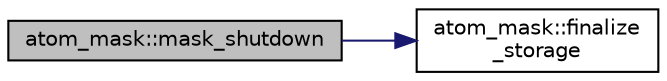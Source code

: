 digraph "atom_mask::mask_shutdown"
{
  edge [fontname="Helvetica",fontsize="10",labelfontname="Helvetica",labelfontsize="10"];
  node [fontname="Helvetica",fontsize="10",shape=record];
  rankdir="LR";
  Node1 [label="atom_mask::mask_shutdown",height=0.2,width=0.4,color="black", fillcolor="grey75", style="filled" fontcolor="black"];
  Node1 -> Node2 [color="midnightblue",fontsize="10",style="solid",fontname="Helvetica"];
  Node2 [label="atom_mask::finalize\l_storage",height=0.2,width=0.4,color="black", fillcolor="white", style="filled",URL="$classatom__mask.html#a1f5d16022ce19bc3de0cba73139d6b04"];
}
